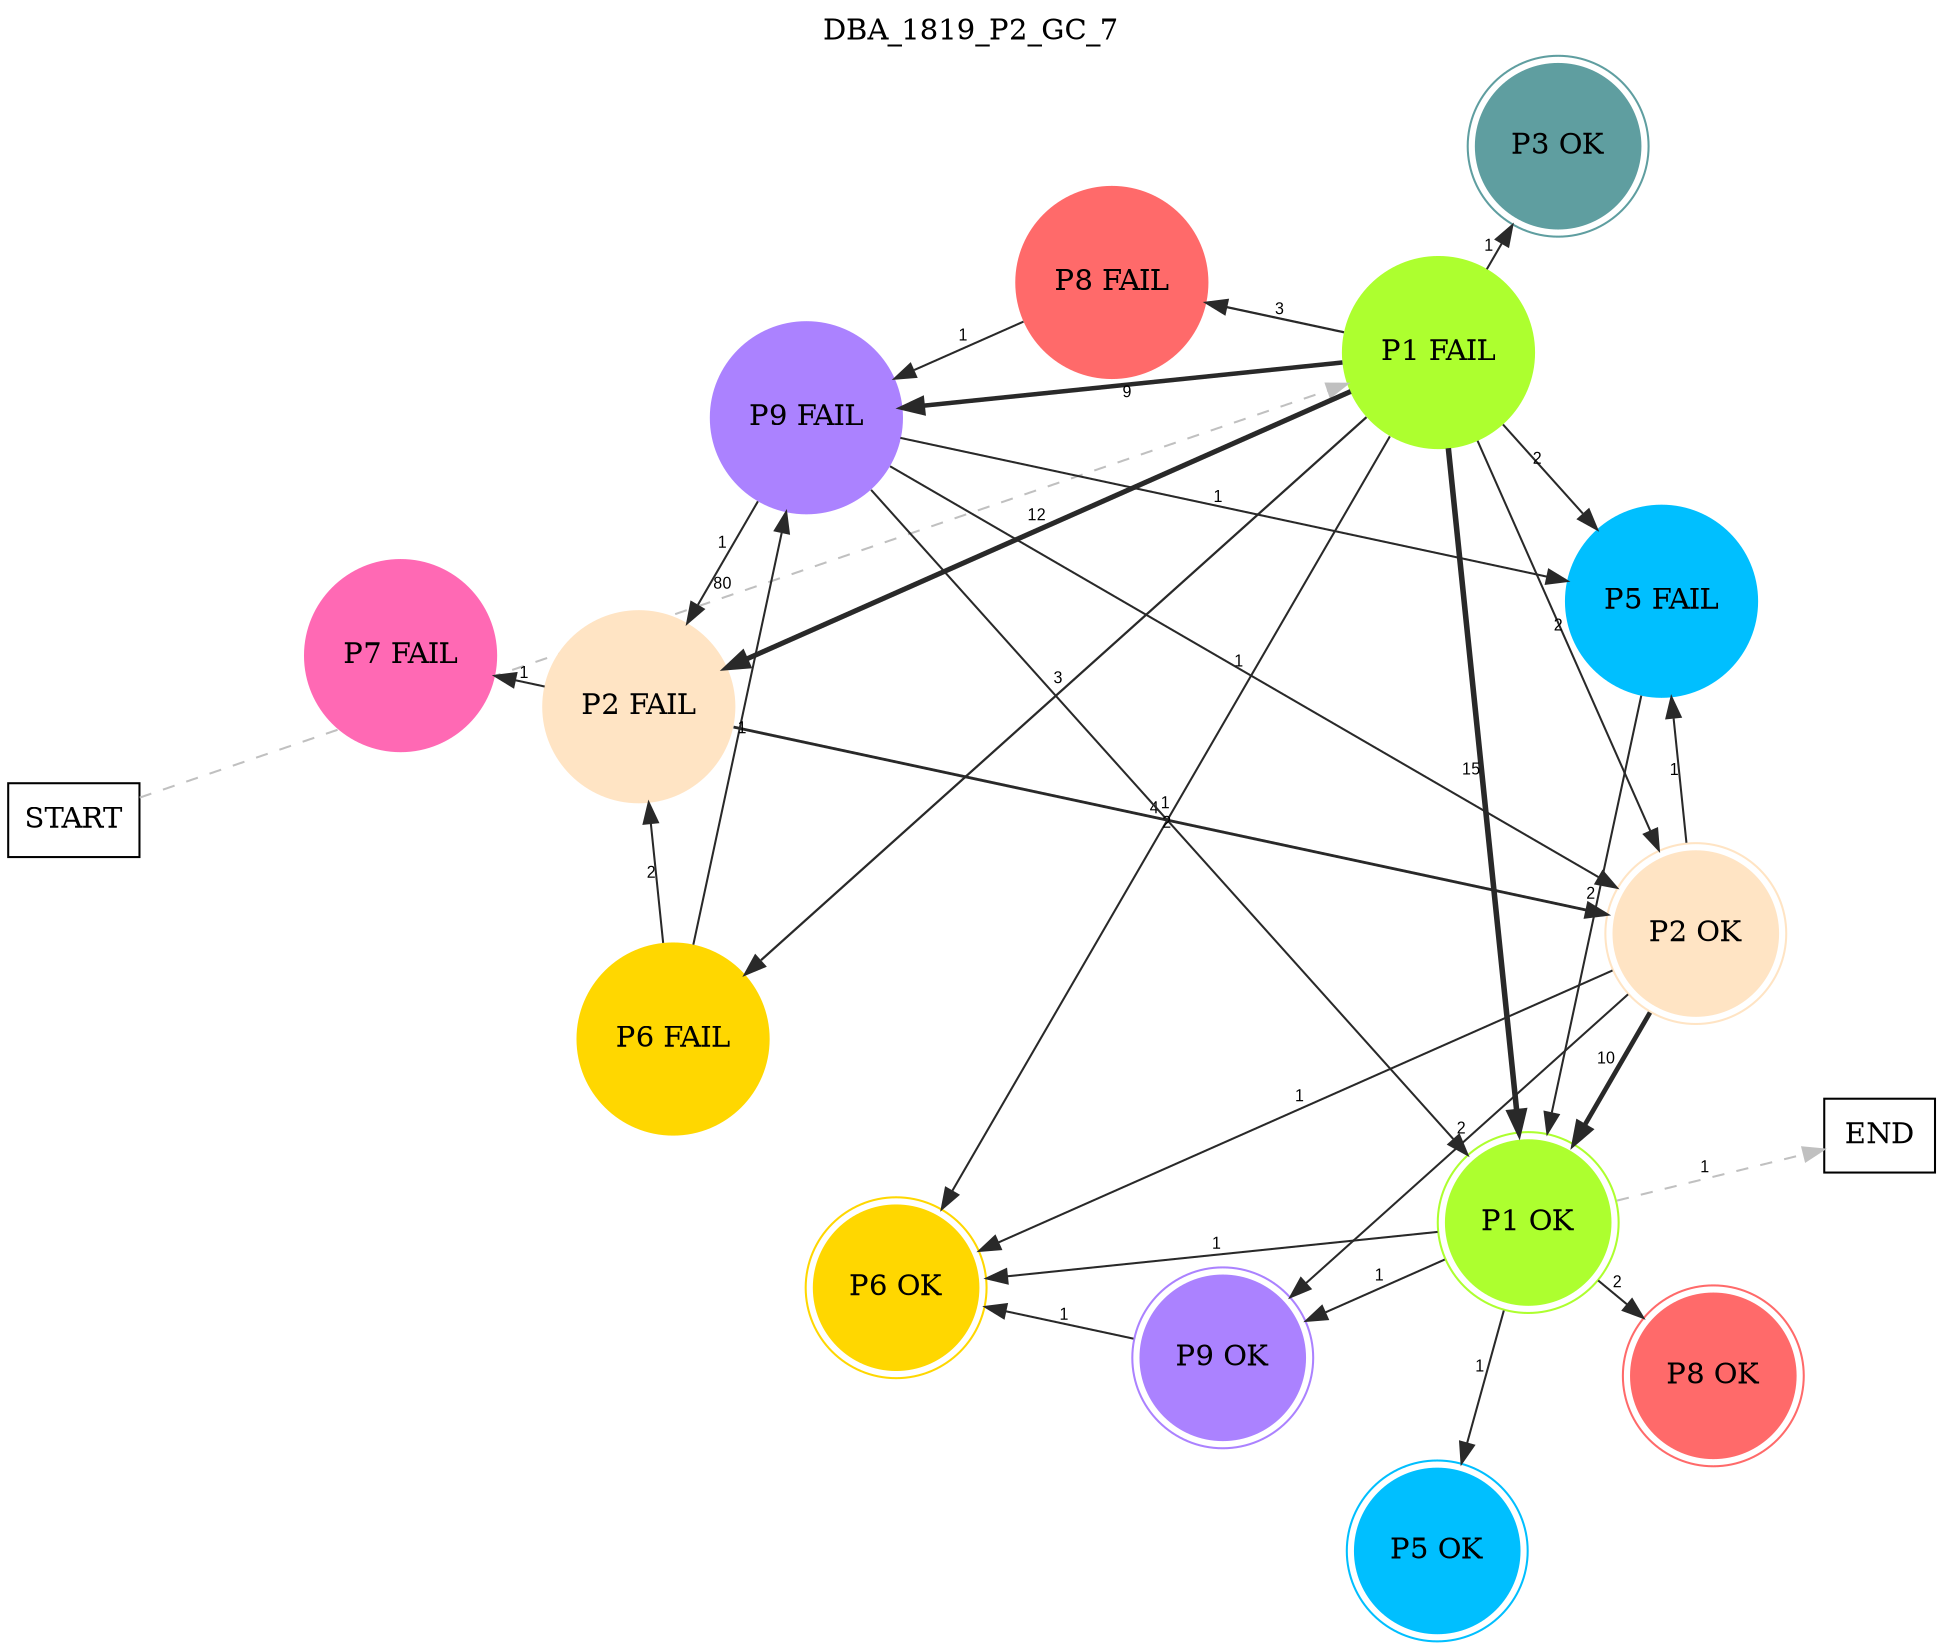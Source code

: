 digraph DBA_1819_P2_GC_7 {
	labelloc="t";
	label=DBA_1819_P2_GC_7;
	dpi = 150
	size="16,11!";
	margin = 0;
layout=circo;
"START" [shape=box, fillcolor=white, style=filled, color=black]
"P1 FAIL" [shape=circle, color=greenyellow, style=filled]
"P2 FAIL" [shape=circle, color=bisque, style=filled]
"P9 FAIL" [shape=circle, color=mediumpurple1, style=filled]
"P6 FAIL" [shape=circle, color=gold, style=filled]
"P7 FAIL" [shape=circle, color=hotpink, style=filled]
"P5 FAIL" [shape=circle, color=deepskyblue, style=filled]
"P8 FAIL" [shape=circle, color=indianred1, style=filled]
"P2 OK" [shape=circle, color=bisque, peripheries=2, style=filled]
"P1 OK" [shape=circle, color=greenyellow, peripheries=2, style=filled]
"P6 OK" [shape=circle, color=gold, peripheries=2, style=filled]
"P9 OK" [shape=circle, color=mediumpurple1, peripheries=2, style=filled]
"P5 OK" [shape=circle, color=deepskyblue, peripheries=2, style=filled]
"P8 OK" [shape=circle, color=indianred1, peripheries=2, style=filled]
"P3 OK" [shape=circle, color=cadetblue, peripheries=2, style=filled]
"END" [shape=box, fillcolor=white, style=filled, color=black]
"START" -> "P1 FAIL" [ style = dashed color=grey label ="80" labelfloat=false fontname="Arial" fontsize=8]

"P1 FAIL" -> "P2 FAIL" [ color=grey16 penwidth = "2.484906649788"label ="12" labelfloat=false fontname="Arial" fontsize=8]

"P1 FAIL" -> "P9 FAIL" [ color=grey16 penwidth = "2.19722457733622"label ="9" labelfloat=false fontname="Arial" fontsize=8]

"P1 FAIL" -> "P6 FAIL" [ color=grey16 penwidth = "1.09861228866811"label ="3" labelfloat=false fontname="Arial" fontsize=8]

"P1 FAIL" -> "P5 FAIL" [ color=grey16 penwidth = "1"label ="2" labelfloat=false fontname="Arial" fontsize=8]

"P1 FAIL" -> "P8 FAIL" [ color=grey16 penwidth = "1.09861228866811"label ="3" labelfloat=false fontname="Arial" fontsize=8]

"P1 FAIL" -> "P2 OK" [ color=grey16 penwidth = "1"label ="2" labelfloat=false fontname="Arial" fontsize=8]

"P1 FAIL" -> "P1 OK" [ color=grey16 penwidth = "2.70805020110221"label ="15" labelfloat=false fontname="Arial" fontsize=8]

"P1 FAIL" -> "P6 OK" [ color=grey16 penwidth = "1"label ="1" labelfloat=false fontname="Arial" fontsize=8]

"P1 FAIL" -> "P3 OK" [ color=grey16 penwidth = "1"label ="1" labelfloat=false fontname="Arial" fontsize=8]

"P2 FAIL" -> "P7 FAIL" [ color=grey16 penwidth = "1"label ="1" labelfloat=false fontname="Arial" fontsize=8]

"P2 FAIL" -> "P2 OK" [ color=grey16 penwidth = "1.38629436111989"label ="4" labelfloat=false fontname="Arial" fontsize=8]

"P9 FAIL" -> "P2 FAIL" [ color=grey16 penwidth = "1"label ="1" labelfloat=false fontname="Arial" fontsize=8]

"P9 FAIL" -> "P5 FAIL" [ color=grey16 penwidth = "1"label ="1" labelfloat=false fontname="Arial" fontsize=8]

"P9 FAIL" -> "P2 OK" [ color=grey16 penwidth = "1"label ="1" labelfloat=false fontname="Arial" fontsize=8]

"P9 FAIL" -> "P1 OK" [ color=grey16 penwidth = "1"label ="2" labelfloat=false fontname="Arial" fontsize=8]

"P6 FAIL" -> "P2 FAIL" [ color=grey16 penwidth = "1"label ="2" labelfloat=false fontname="Arial" fontsize=8]

"P6 FAIL" -> "P9 FAIL" [ color=grey16 penwidth = "1"label ="1" labelfloat=false fontname="Arial" fontsize=8]

"P5 FAIL" -> "P1 OK" [ color=grey16 penwidth = "1"label ="2" labelfloat=false fontname="Arial" fontsize=8]

"P8 FAIL" -> "P9 FAIL" [ color=grey16 penwidth = "1"label ="1" labelfloat=false fontname="Arial" fontsize=8]

"P2 OK" -> "P5 FAIL" [ color=grey16 penwidth = "1"label ="1" labelfloat=false fontname="Arial" fontsize=8]

"P2 OK" -> "P1 OK" [ color=grey16 penwidth = "2.30258509299405"label ="10" labelfloat=false fontname="Arial" fontsize=8]

"P2 OK" -> "P6 OK" [ color=grey16 penwidth = "1"label ="1" labelfloat=false fontname="Arial" fontsize=8]

"P2 OK" -> "P9 OK" [ color=grey16 penwidth = "1"label ="2" labelfloat=false fontname="Arial" fontsize=8]

"P1 OK" -> "P6 OK" [ color=grey16 penwidth = "1"label ="1" labelfloat=false fontname="Arial" fontsize=8]

"P1 OK" -> "P9 OK" [ color=grey16 penwidth = "1"label ="1" labelfloat=false fontname="Arial" fontsize=8]

"P1 OK" -> "P5 OK" [ color=grey16 penwidth = "1"label ="1" labelfloat=false fontname="Arial" fontsize=8]

"P1 OK" -> "P8 OK" [ color=grey16 penwidth = "1"label ="2" labelfloat=false fontname="Arial" fontsize=8]

"P1 OK" -> "END" [ style = dashed color=grey label ="1" labelfloat=false fontname="Arial" fontsize=8]

"P9 OK" -> "P6 OK" [ color=grey16 penwidth = "1"label ="1" labelfloat=false fontname="Arial" fontsize=8]

}
